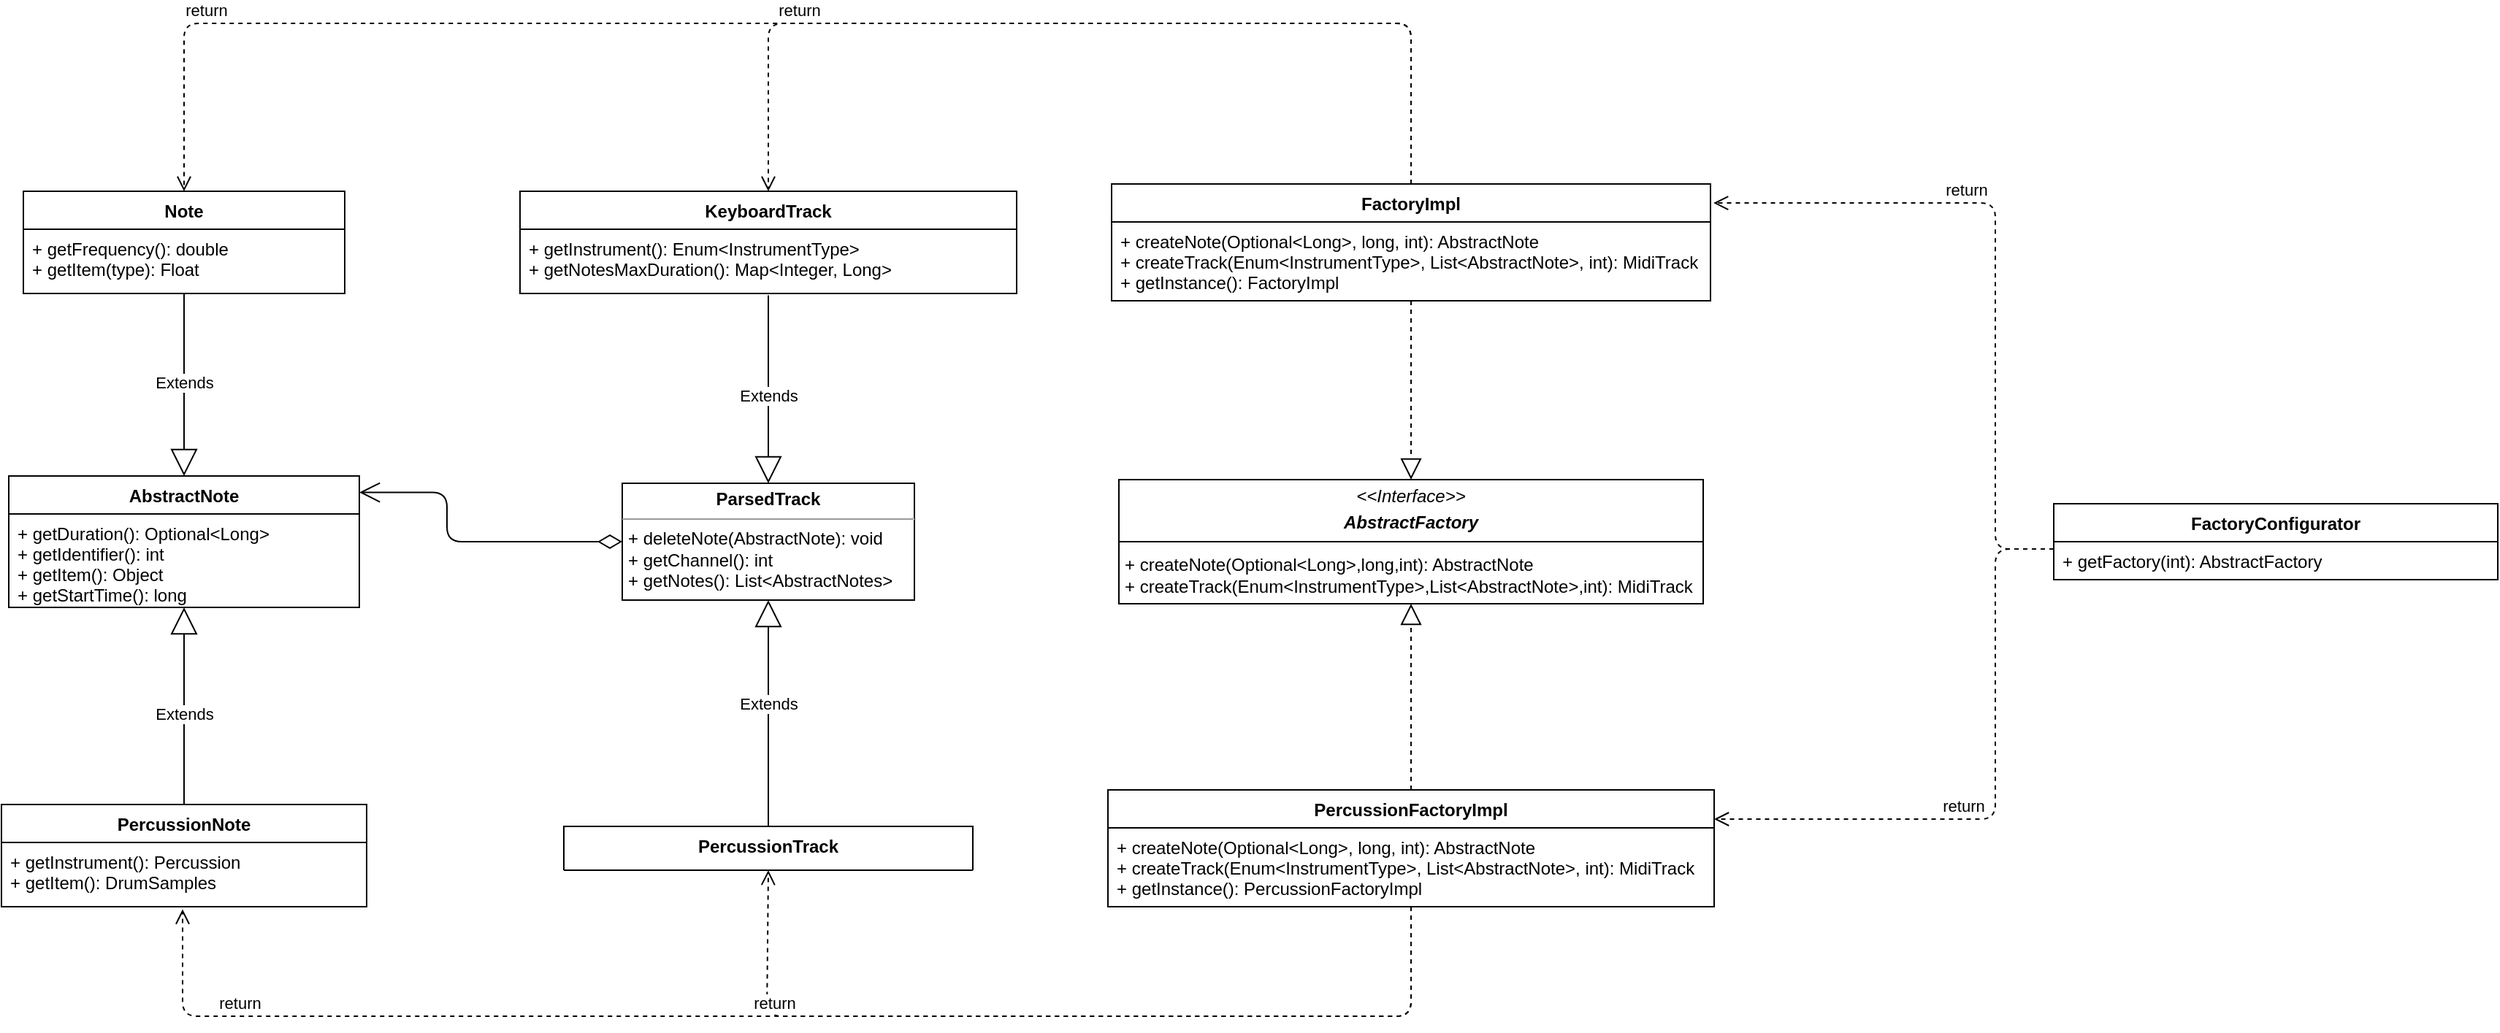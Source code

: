 <mxfile version="14.9.8" type="device" pages="4"><diagram name="Page-1" id="c4acf3e9-155e-7222-9cf6-157b1a14988f"><mxGraphModel dx="1718" dy="1550" grid="1" gridSize="10" guides="1" tooltips="1" connect="1" arrows="1" fold="1" page="1" pageScale="1" pageWidth="850" pageHeight="1100" math="0" shadow="0"><root><mxCell id="0"/><mxCell id="1" parent="0"/><mxCell id="0b_U6QEZoJB7H0C4ez-d-28" value="&lt;p style=&quot;margin: 0px ; margin-top: 4px ; text-align: center&quot;&gt;&lt;i&gt;&amp;lt;&amp;lt;Interface&amp;gt;&amp;gt;&lt;/i&gt;&lt;/p&gt;&lt;p style=&quot;margin: 0px ; margin-top: 4px ; text-align: center&quot;&gt;&lt;i&gt;&lt;b&gt;AbstractFactory&lt;/b&gt;&lt;/i&gt;&lt;br&gt;&lt;/p&gt;&lt;p style=&quot;margin: 0px ; margin-left: 4px&quot;&gt;&lt;/p&gt;&lt;p style=&quot;margin: 0px ; margin-left: 4px&quot;&gt;&lt;br&gt;&lt;/p&gt;&lt;p style=&quot;margin: 0px ; margin-left: 4px&quot;&gt;&lt;span&gt;+ createNote(Optional&amp;lt;Long&amp;gt;,long,int): AbstractNote&lt;/span&gt;&lt;br&gt;&lt;/p&gt;&lt;p style=&quot;margin: 0px ; margin-left: 4px&quot;&gt;+ createTrack(Enum&amp;lt;InstrumentType&amp;gt;,List&amp;lt;AbstractNote&amp;gt;,int): MidiTrack&lt;/p&gt;" style="verticalAlign=top;align=left;overflow=fill;fontSize=12;fontFamily=Helvetica;html=1;shadow=0;glass=0;" parent="1" vertex="1"><mxGeometry x="440" y="-87.5" width="400" height="85" as="geometry"/></mxCell><mxCell id="0b_U6QEZoJB7H0C4ez-d-34" value="FactoryImpl" style="swimlane;fontStyle=1;align=center;verticalAlign=top;childLayout=stackLayout;horizontal=1;startSize=26;horizontalStack=0;resizeParent=1;resizeParentMax=0;resizeLast=0;collapsible=1;marginBottom=0;shadow=0;glass=0;" parent="1" vertex="1"><mxGeometry x="435" y="-290" width="410" height="80" as="geometry"><mxRectangle x="250" y="60" width="100" height="26" as="alternateBounds"/></mxGeometry></mxCell><mxCell id="0b_U6QEZoJB7H0C4ez-d-37" value="+ createNote(Optional&lt;Long&gt;, long, int): AbstractNote&#10;+ createTrack(Enum&lt;InstrumentType&gt;, List&lt;AbstractNote&gt;, int): MidiTrack&#10;+ getInstance(): FactoryImpl" style="text;strokeColor=none;fillColor=none;align=left;verticalAlign=top;spacingLeft=4;spacingRight=4;overflow=hidden;rotatable=0;points=[[0,0.5],[1,0.5]];portConstraint=eastwest;" parent="0b_U6QEZoJB7H0C4ez-d-34" vertex="1"><mxGeometry y="26" width="410" height="54" as="geometry"/></mxCell><mxCell id="0b_U6QEZoJB7H0C4ez-d-39" value="" style="endArrow=block;dashed=1;endFill=0;endSize=12;html=1;entryX=0.5;entryY=0;entryDx=0;entryDy=0;exitX=0.5;exitY=1;exitDx=0;exitDy=0;exitPerimeter=0;" parent="1" source="0b_U6QEZoJB7H0C4ez-d-37" target="0b_U6QEZoJB7H0C4ez-d-28" edge="1"><mxGeometry width="160" relative="1" as="geometry"><mxPoint x="450" y="160" as="sourcePoint"/><mxPoint x="490" y="190" as="targetPoint"/><Array as="points"><mxPoint x="640" y="-160"/></Array></mxGeometry></mxCell><mxCell id="0b_U6QEZoJB7H0C4ez-d-40" value="PercussionFactoryImpl" style="swimlane;fontStyle=1;align=center;verticalAlign=top;childLayout=stackLayout;horizontal=1;startSize=26;horizontalStack=0;resizeParent=1;resizeParentMax=0;resizeLast=0;collapsible=1;marginBottom=0;shadow=0;glass=0;" parent="1" vertex="1"><mxGeometry x="432.5" y="125" width="415" height="80" as="geometry"/></mxCell><mxCell id="0b_U6QEZoJB7H0C4ez-d-43" value="+ createNote(Optional&lt;Long&gt;, long, int): AbstractNote&#10;+ createTrack(Enum&lt;InstrumentType&gt;, List&lt;AbstractNote&gt;, int): MidiTrack&#10;+ getInstance(): PercussionFactoryImpl" style="text;strokeColor=none;fillColor=none;align=left;verticalAlign=top;spacingLeft=4;spacingRight=4;overflow=hidden;rotatable=0;points=[[0,0.5],[1,0.5]];portConstraint=eastwest;fontStyle=0" parent="0b_U6QEZoJB7H0C4ez-d-40" vertex="1"><mxGeometry y="26" width="415" height="54" as="geometry"/></mxCell><mxCell id="0b_U6QEZoJB7H0C4ez-d-49" value="AbstractNote" style="swimlane;fontStyle=1;align=center;verticalAlign=top;childLayout=stackLayout;horizontal=1;startSize=26;horizontalStack=0;resizeParent=1;resizeParentMax=0;resizeLast=0;collapsible=1;marginBottom=0;shadow=0;glass=0;" parent="1" vertex="1"><mxGeometry x="-320" y="-90" width="240" height="90" as="geometry"/></mxCell><mxCell id="0b_U6QEZoJB7H0C4ez-d-52" value="+ getDuration(): Optional&lt;Long&gt;&#10;+ getIdentifier(): int&#10;+ getItem(): Object&#10;+ getStartTime(): long" style="text;strokeColor=none;fillColor=none;align=left;verticalAlign=top;spacingLeft=4;spacingRight=4;overflow=hidden;rotatable=0;points=[[0,0.5],[1,0.5]];portConstraint=eastwest;" parent="0b_U6QEZoJB7H0C4ez-d-49" vertex="1"><mxGeometry y="26" width="240" height="64" as="geometry"/></mxCell><mxCell id="HZs7H5NPd6__1OgfSfMu-1" value="KeyboardTrack" style="swimlane;fontStyle=1;align=center;verticalAlign=top;childLayout=stackLayout;horizontal=1;startSize=26;horizontalStack=0;resizeParent=1;resizeParentMax=0;resizeLast=0;collapsible=1;marginBottom=0;" parent="1" vertex="1"><mxGeometry x="30" y="-285" width="340" height="70" as="geometry"/></mxCell><mxCell id="HZs7H5NPd6__1OgfSfMu-4" value="+ getInstrument(): Enum&lt;InstrumentType&gt;&#10;+ getNotesMaxDuration(): Map&lt;Integer, Long&gt;  " style="text;strokeColor=none;fillColor=none;align=left;verticalAlign=top;spacingLeft=4;spacingRight=4;overflow=hidden;rotatable=0;points=[[0,0.5],[1,0.5]];portConstraint=eastwest;" parent="HZs7H5NPd6__1OgfSfMu-1" vertex="1"><mxGeometry y="26" width="340" height="44" as="geometry"/></mxCell><mxCell id="HZs7H5NPd6__1OgfSfMu-5" value="Note" style="swimlane;fontStyle=1;align=center;verticalAlign=top;childLayout=stackLayout;horizontal=1;startSize=26;horizontalStack=0;resizeParent=1;resizeParentMax=0;resizeLast=0;collapsible=1;marginBottom=0;" parent="1" vertex="1"><mxGeometry x="-310" y="-285" width="220" height="70" as="geometry"/></mxCell><mxCell id="HZs7H5NPd6__1OgfSfMu-8" value="+ getFrequency(): double&#10;+ getItem(type): Float" style="text;strokeColor=none;fillColor=none;align=left;verticalAlign=top;spacingLeft=4;spacingRight=4;overflow=hidden;rotatable=0;points=[[0,0.5],[1,0.5]];portConstraint=eastwest;" parent="HZs7H5NPd6__1OgfSfMu-5" vertex="1"><mxGeometry y="26" width="220" height="44" as="geometry"/></mxCell><mxCell id="HZs7H5NPd6__1OgfSfMu-13" value="PercussionTrack" style="swimlane;fontStyle=1;align=center;verticalAlign=top;childLayout=stackLayout;horizontal=1;startSize=60;horizontalStack=0;resizeParent=1;resizeParentMax=0;resizeLast=0;collapsible=1;marginBottom=0;" parent="1" vertex="1"><mxGeometry x="60" y="150" width="280" height="30" as="geometry"/></mxCell><mxCell id="HZs7H5NPd6__1OgfSfMu-21" value="" style="endArrow=block;dashed=1;endFill=0;endSize=12;html=1;entryX=0.5;entryY=1;entryDx=0;entryDy=0;exitX=0.5;exitY=0;exitDx=0;exitDy=0;" parent="1" source="0b_U6QEZoJB7H0C4ez-d-40" target="0b_U6QEZoJB7H0C4ez-d-28" edge="1"><mxGeometry width="160" relative="1" as="geometry"><mxPoint x="640" y="80" as="sourcePoint"/><mxPoint x="770" y="20" as="targetPoint"/></mxGeometry></mxCell><mxCell id="HZs7H5NPd6__1OgfSfMu-23" value="Extends" style="endArrow=block;endSize=16;endFill=0;html=1;exitX=0.5;exitY=1.028;exitDx=0;exitDy=0;exitPerimeter=0;entryX=0.5;entryY=0;entryDx=0;entryDy=0;" parent="1" source="HZs7H5NPd6__1OgfSfMu-4" target="ToeZhSH1Tl7-XpC3ZA06-2" edge="1"><mxGeometry x="0.069" width="160" relative="1" as="geometry"><mxPoint x="150" y="-110" as="sourcePoint"/><mxPoint x="200" y="-100" as="targetPoint"/><mxPoint as="offset"/><Array as="points"/></mxGeometry></mxCell><mxCell id="HZs7H5NPd6__1OgfSfMu-24" value="PercussionNote" style="swimlane;fontStyle=1;align=center;verticalAlign=top;childLayout=stackLayout;horizontal=1;startSize=26;horizontalStack=0;resizeParent=1;resizeParentMax=0;resizeLast=0;collapsible=1;marginBottom=0;" parent="1" vertex="1"><mxGeometry x="-325" y="135" width="250" height="70" as="geometry"/></mxCell><mxCell id="HZs7H5NPd6__1OgfSfMu-27" value="+ getInstrument(): Percussion&#10;+ getItem(): DrumSamples" style="text;strokeColor=none;fillColor=none;align=left;verticalAlign=top;spacingLeft=4;spacingRight=4;overflow=hidden;rotatable=0;points=[[0,0.5],[1,0.5]];portConstraint=eastwest;" parent="HZs7H5NPd6__1OgfSfMu-24" vertex="1"><mxGeometry y="26" width="250" height="44" as="geometry"/></mxCell><mxCell id="HZs7H5NPd6__1OgfSfMu-29" value="Extends" style="endArrow=block;endSize=16;endFill=0;html=1;exitX=0.5;exitY=0;exitDx=0;exitDy=0;" parent="1" source="HZs7H5NPd6__1OgfSfMu-24" target="0b_U6QEZoJB7H0C4ez-d-52" edge="1"><mxGeometry x="-0.079" width="160" relative="1" as="geometry"><mxPoint x="-170" y="20" as="sourcePoint"/><mxPoint x="-10" y="20" as="targetPoint"/><mxPoint as="offset"/></mxGeometry></mxCell><mxCell id="HZs7H5NPd6__1OgfSfMu-30" value="Extends" style="endArrow=block;endSize=16;endFill=0;html=1;exitX=0.5;exitY=1;exitDx=0;exitDy=0;exitPerimeter=0;entryX=0.5;entryY=0;entryDx=0;entryDy=0;" parent="1" source="HZs7H5NPd6__1OgfSfMu-8" target="0b_U6QEZoJB7H0C4ez-d-49" edge="1"><mxGeometry x="-0.025" width="160" relative="1" as="geometry"><mxPoint x="-170" y="20" as="sourcePoint"/><mxPoint x="-250" y="-13" as="targetPoint"/><Array as="points"><mxPoint x="-200" y="-120"/></Array><mxPoint as="offset"/></mxGeometry></mxCell><mxCell id="46biEippqeYtOvblexoW-1" value="1" style="endArrow=open;html=1;endSize=12;startArrow=diamondThin;startSize=14;startFill=0;edgeStyle=orthogonalEdgeStyle;align=left;verticalAlign=bottom;entryX=1;entryY=0.125;entryDx=0;entryDy=0;entryPerimeter=0;exitX=0;exitY=0.5;exitDx=0;exitDy=0;" parent="1" source="ToeZhSH1Tl7-XpC3ZA06-2" target="0b_U6QEZoJB7H0C4ez-d-49" edge="1"><mxGeometry x="-1" y="3" relative="1" as="geometry"><mxPoint x="180" y="310" as="sourcePoint"/><mxPoint x="340" y="310" as="targetPoint"/><Array as="points"><mxPoint x="-20" y="-45"/><mxPoint x="-20" y="-79"/></Array></mxGeometry></mxCell><mxCell id="46biEippqeYtOvblexoW-4" value="return" style="html=1;verticalAlign=bottom;endArrow=open;dashed=1;endSize=8;entryX=0.5;entryY=0;entryDx=0;entryDy=0;exitX=0.5;exitY=0;exitDx=0;exitDy=0;" parent="1" source="0b_U6QEZoJB7H0C4ez-d-34" target="HZs7H5NPd6__1OgfSfMu-5" edge="1"><mxGeometry x="0.756" relative="1" as="geometry"><mxPoint x="610" y="-390" as="sourcePoint"/><mxPoint x="-150" y="-420" as="targetPoint"/><Array as="points"><mxPoint x="640" y="-400"/><mxPoint x="-200" y="-400"/></Array><mxPoint as="offset"/></mxGeometry></mxCell><mxCell id="46biEippqeYtOvblexoW-5" value="return" style="html=1;verticalAlign=bottom;endArrow=open;dashed=1;endSize=8;exitX=0.5;exitY=0;exitDx=0;exitDy=0;entryX=0.5;entryY=0;entryDx=0;entryDy=0;" parent="1" source="0b_U6QEZoJB7H0C4ez-d-34" target="HZs7H5NPd6__1OgfSfMu-1" edge="1"><mxGeometry x="0.592" relative="1" as="geometry"><mxPoint x="260" y="-360" as="sourcePoint"/><mxPoint x="180" y="-360" as="targetPoint"/><Array as="points"><mxPoint x="640" y="-400"/><mxPoint x="200" y="-400"/></Array><mxPoint as="offset"/></mxGeometry></mxCell><mxCell id="46biEippqeYtOvblexoW-6" value="return" style="html=1;verticalAlign=bottom;endArrow=open;dashed=1;endSize=8;exitX=0.5;exitY=1;exitDx=0;exitDy=0;exitPerimeter=0;entryX=0.496;entryY=1.04;entryDx=0;entryDy=0;entryPerimeter=0;" parent="1" source="0b_U6QEZoJB7H0C4ez-d-43" target="HZs7H5NPd6__1OgfSfMu-27" edge="1"><mxGeometry x="0.774" relative="1" as="geometry"><mxPoint x="440" y="180" as="sourcePoint"/><mxPoint x="-170" y="240" as="targetPoint"/><Array as="points"><mxPoint x="640" y="280"/><mxPoint x="-201" y="280"/></Array><mxPoint as="offset"/></mxGeometry></mxCell><mxCell id="46biEippqeYtOvblexoW-7" value="return" style="html=1;verticalAlign=bottom;endArrow=open;dashed=1;endSize=8;exitX=0.5;exitY=1;exitDx=0;exitDy=0;entryX=0.5;entryY=1;entryDx=0;entryDy=0;exitPerimeter=0;" parent="1" source="0b_U6QEZoJB7H0C4ez-d-43" target="HZs7H5NPd6__1OgfSfMu-13" edge="1"><mxGeometry x="0.661" relative="1" as="geometry"><mxPoint x="620" y="-80" as="sourcePoint"/><mxPoint x="198.88" y="205" as="targetPoint"/><Array as="points"><mxPoint x="640" y="280"/><mxPoint x="199" y="280"/></Array><mxPoint as="offset"/></mxGeometry></mxCell><mxCell id="7_zsRUfzoW5tw4gthRvV-1" value="FactoryConfigurator" style="swimlane;fontStyle=1;align=center;verticalAlign=top;childLayout=stackLayout;horizontal=1;startSize=26;horizontalStack=0;resizeParent=1;resizeParentMax=0;resizeLast=0;collapsible=1;marginBottom=0;" parent="1" vertex="1"><mxGeometry x="1080" y="-71" width="304" height="52" as="geometry"/></mxCell><mxCell id="7_zsRUfzoW5tw4gthRvV-4" value="+ getFactory(int): AbstractFactory&#10;" style="text;strokeColor=none;fillColor=none;align=left;verticalAlign=top;spacingLeft=4;spacingRight=4;overflow=hidden;rotatable=0;points=[[0,0.5],[1,0.5]];portConstraint=eastwest;" parent="7_zsRUfzoW5tw4gthRvV-1" vertex="1"><mxGeometry y="26" width="304" height="26" as="geometry"/></mxCell><mxCell id="7_zsRUfzoW5tw4gthRvV-10" value="return" style="html=1;verticalAlign=bottom;endArrow=open;dashed=1;endSize=8;entryX=1;entryY=0.25;entryDx=0;entryDy=0;" parent="1" target="0b_U6QEZoJB7H0C4ez-d-40" edge="1"><mxGeometry x="0.183" relative="1" as="geometry"><mxPoint x="1080" y="-40" as="sourcePoint"/><mxPoint x="1090" y="100" as="targetPoint"/><Array as="points"><mxPoint x="1040" y="-40"/><mxPoint x="1040" y="145"/></Array><mxPoint as="offset"/></mxGeometry></mxCell><mxCell id="TIG77QR8U4ZrGYemDKwL-2" value="return" style="html=1;verticalAlign=bottom;endArrow=open;dashed=1;endSize=8;entryX=1.005;entryY=0.163;entryDx=0;entryDy=0;entryPerimeter=0;" parent="1" target="0b_U6QEZoJB7H0C4ez-d-34" edge="1"><mxGeometry x="0.264" relative="1" as="geometry"><mxPoint x="1080" y="-40" as="sourcePoint"/><mxPoint x="910" y="80" as="targetPoint"/><Array as="points"><mxPoint x="1040" y="-40"/><mxPoint x="1040" y="-277"/></Array><mxPoint as="offset"/></mxGeometry></mxCell><mxCell id="ToeZhSH1Tl7-XpC3ZA06-2" value="&lt;p style=&quot;margin: 0px ; margin-top: 4px ; text-align: center&quot;&gt;&lt;b&gt;ParsedTrack&lt;/b&gt;&lt;/p&gt;&lt;hr size=&quot;1&quot;&gt;&lt;p style=&quot;margin: 0px ; margin-left: 4px&quot;&gt;&lt;/p&gt;&lt;p style=&quot;margin: 0px 0px 0px 4px&quot;&gt;+ deleteNote(AbstractNote): void&lt;br&gt;+ getChannel(): int&lt;/p&gt;&lt;p style=&quot;margin: 0px 0px 0px 4px&quot;&gt;+ getNotes(): List&amp;lt;AbstractNotes&amp;gt;&lt;/p&gt;" style="verticalAlign=top;align=left;overflow=fill;fontSize=12;fontFamily=Helvetica;html=1;" parent="1" vertex="1"><mxGeometry x="100" y="-85" width="200" height="80" as="geometry"/></mxCell><mxCell id="ToeZhSH1Tl7-XpC3ZA06-3" value="Extends" style="endArrow=block;endSize=16;endFill=0;html=1;exitX=0.5;exitY=0;exitDx=0;exitDy=0;entryX=0.5;entryY=1;entryDx=0;entryDy=0;" parent="1" source="HZs7H5NPd6__1OgfSfMu-13" target="ToeZhSH1Tl7-XpC3ZA06-2" edge="1"><mxGeometry x="0.083" width="160" relative="1" as="geometry"><mxPoint x="-70" y="-80" as="sourcePoint"/><mxPoint x="90" y="-80" as="targetPoint"/><mxPoint as="offset"/></mxGeometry></mxCell><mxCell id="1FkL5N7YGUomGmcb84Xd-1" value="" style="line;strokeWidth=1;fillColor=none;align=left;verticalAlign=middle;spacingTop=-1;spacingLeft=3;spacingRight=3;rotatable=0;labelPosition=right;points=[];portConstraint=eastwest;" parent="1" vertex="1"><mxGeometry x="440" y="-50" width="400" height="10" as="geometry"/></mxCell></root></mxGraphModel></diagram><diagram id="-1zIFMT0tEcrj87wJ5lB" name="Page-2"><mxGraphModel dx="868" dy="450" grid="1" gridSize="10" guides="1" tooltips="1" connect="1" arrows="1" fold="1" page="1" pageScale="1" pageWidth="827" pageHeight="1169" math="0" shadow="0"><root><mxCell id="8C5wuk7vizYHx7T3qNnW-0"/><mxCell id="8C5wuk7vizYHx7T3qNnW-1" parent="8C5wuk7vizYHx7T3qNnW-0"/><mxCell id="8C5wuk7vizYHx7T3qNnW-3" value="FactoryImpl" style="swimlane;fontStyle=1;align=center;verticalAlign=top;childLayout=stackLayout;horizontal=1;startSize=26;horizontalStack=0;resizeParent=1;resizeParentMax=0;resizeLast=0;collapsible=1;marginBottom=0;shadow=0;glass=0;" parent="8C5wuk7vizYHx7T3qNnW-1" vertex="1"><mxGeometry x="685" y="194" width="410" height="80" as="geometry"><mxRectangle x="250" y="60" width="100" height="26" as="alternateBounds"/></mxGeometry></mxCell><mxCell id="8C5wuk7vizYHx7T3qNnW-4" value="+ createNote(Optional&lt;Long&gt;, long, int): AbstractNote&#10;+ createTrack(Enum&lt;InstrumentType&gt;, List&lt;AbstractNote&gt;, int): MidiTrack&#10;+ getInstance(): FactoryImpl" style="text;strokeColor=none;fillColor=none;align=left;verticalAlign=top;spacingLeft=4;spacingRight=4;overflow=hidden;rotatable=0;points=[[0,0.5],[1,0.5]];portConstraint=eastwest;" parent="8C5wuk7vizYHx7T3qNnW-3" vertex="1"><mxGeometry y="26" width="410" height="54" as="geometry"/></mxCell></root></mxGraphModel></diagram><diagram id="oVCfX4m8vpLW1A5vovu1" name="Page-3"><mxGraphModel dx="868" dy="450" grid="1" gridSize="10" guides="1" tooltips="1" connect="1" arrows="1" fold="1" page="1" pageScale="1" pageWidth="827" pageHeight="1169" math="0" shadow="0"><root><mxCell id="Tag7E8oZsmqzDi2GSw0v-0"/><mxCell id="Tag7E8oZsmqzDi2GSw0v-1" parent="Tag7E8oZsmqzDi2GSw0v-0"/><mxCell id="qtQ7YhHeJl3GngCu7OoQ-0" value="PercussionFactoryImpl" style="swimlane;fontStyle=1;align=center;verticalAlign=top;childLayout=stackLayout;horizontal=1;startSize=26;horizontalStack=0;resizeParent=1;resizeParentMax=0;resizeLast=0;collapsible=1;marginBottom=0;shadow=0;glass=0;" parent="Tag7E8oZsmqzDi2GSw0v-1" vertex="1"><mxGeometry x="220" y="270" width="415" height="80" as="geometry"/></mxCell><mxCell id="qtQ7YhHeJl3GngCu7OoQ-1" value="+ createNote(Optional&lt;Long&gt;, long, int): AbstractNote&#10;+ createTrack(Enum&lt;InstrumentType&gt;, List&lt;AbstractNote&gt;, int): MidiTrack&#10;+ getInstance(): PercussionFactoryImpl" style="text;strokeColor=none;fillColor=none;align=left;verticalAlign=top;spacingLeft=4;spacingRight=4;overflow=hidden;rotatable=0;points=[[0,0.5],[1,0.5]];portConstraint=eastwest;fontStyle=0" parent="qtQ7YhHeJl3GngCu7OoQ-0" vertex="1"><mxGeometry y="26" width="415" height="54" as="geometry"/></mxCell></root></mxGraphModel></diagram><diagram id="I5s-Z3OHSMlrBlB3l3l2" name="Page-4"><mxGraphModel dx="868" dy="450" grid="1" gridSize="10" guides="1" tooltips="1" connect="1" arrows="1" fold="1" page="1" pageScale="1" pageWidth="827" pageHeight="1169" math="0" shadow="0"><root><mxCell id="Nqq4FCEuiG_jbG7DYiuH-0"/><mxCell id="Nqq4FCEuiG_jbG7DYiuH-1" parent="Nqq4FCEuiG_jbG7DYiuH-0"/><mxCell id="o72FepuaZTZmq7vVhhZ0-0" value="&lt;p style=&quot;margin: 0px ; margin-top: 4px ; text-align: center&quot;&gt;&lt;b&gt;MidiParser&lt;/b&gt;&lt;/p&gt;&lt;hr size=&quot;1&quot;&gt;&lt;p style=&quot;margin: 0px ; margin-left: 4px&quot;&gt;&lt;/p&gt;&lt;p style=&quot;margin: 0px ; margin-left: 4px&quot;&gt;+ getInstance(): MidiParser&lt;br&gt;&lt;/p&gt;&lt;p style=&quot;margin: 0px ; margin-left: 4px&quot;&gt;+ parse(): Song&lt;br&gt;&lt;/p&gt;" style="verticalAlign=top;align=left;overflow=fill;fontSize=12;fontFamily=Helvetica;html=1;" parent="Nqq4FCEuiG_jbG7DYiuH-1" vertex="1"><mxGeometry x="340" y="210" width="160" height="60" as="geometry"/></mxCell></root></mxGraphModel></diagram></mxfile>
